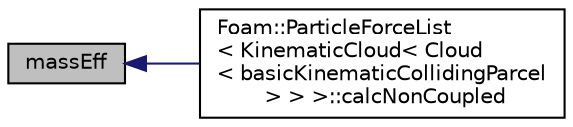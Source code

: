 digraph "massEff"
{
  bgcolor="transparent";
  edge [fontname="Helvetica",fontsize="10",labelfontname="Helvetica",labelfontsize="10"];
  node [fontname="Helvetica",fontsize="10",shape=record];
  rankdir="LR";
  Node29 [label="massEff",height=0.2,width=0.4,color="black", fillcolor="grey75", style="filled", fontcolor="black"];
  Node29 -> Node30 [dir="back",color="midnightblue",fontsize="10",style="solid",fontname="Helvetica"];
  Node30 [label="Foam::ParticleForceList\l\< KinematicCloud\< Cloud\l\< basicKinematicCollidingParcel\l \> \> \>::calcNonCoupled",height=0.2,width=0.4,color="black",URL="$a25137.html#a0e3253e601c7db3a3db9d3c921218fd9",tooltip="Calculate the non-coupled force. "];
}
